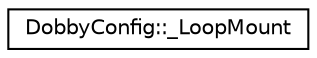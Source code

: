 digraph "Graphical Class Hierarchy"
{
 // LATEX_PDF_SIZE
  edge [fontname="Helvetica",fontsize="10",labelfontname="Helvetica",labelfontsize="10"];
  node [fontname="Helvetica",fontsize="10",shape=record];
  rankdir="LR";
  Node0 [label="DobbyConfig::_LoopMount",height=0.2,width=0.4,color="black", fillcolor="white", style="filled",URL="$structDobbyConfig_1_1__LoopMount.html",tooltip="Loopmount struct used for Storage plugin."];
}
